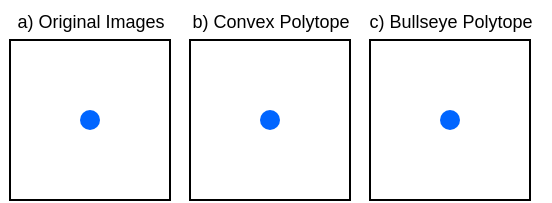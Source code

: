 <mxfile version="16.2.4" type="github">
  <diagram id="n19dWxNPql3A_Z4yUUAx" name="Page-1">
    <mxGraphModel dx="1422" dy="705" grid="1" gridSize="10" guides="1" tooltips="1" connect="1" arrows="1" fold="1" page="1" pageScale="1" pageWidth="827" pageHeight="1169" math="0" shadow="0">
      <root>
        <mxCell id="0" />
        <mxCell id="1" parent="0" />
        <mxCell id="44RcO6OPjRykOQoV6bxz-2" value="" style="whiteSpace=wrap;html=1;aspect=fixed;" vertex="1" parent="1">
          <mxGeometry x="370" y="320" width="80" height="80" as="geometry" />
        </mxCell>
        <mxCell id="44RcO6OPjRykOQoV6bxz-3" value="" style="whiteSpace=wrap;html=1;aspect=fixed;" vertex="1" parent="1">
          <mxGeometry x="460" y="320" width="80" height="80" as="geometry" />
        </mxCell>
        <mxCell id="44RcO6OPjRykOQoV6bxz-4" value="" style="whiteSpace=wrap;html=1;aspect=fixed;" vertex="1" parent="1">
          <mxGeometry x="550" y="320" width="80" height="80" as="geometry" />
        </mxCell>
        <mxCell id="44RcO6OPjRykOQoV6bxz-5" value="" style="shape=image;html=1;verticalAlign=top;verticalLabelPosition=bottom;labelBackgroundColor=#ffffff;imageAspect=0;aspect=fixed;image=https://cdn0.iconfinder.com/data/icons/octicons/1024/primitive-dot-128.png" vertex="1" parent="1">
          <mxGeometry x="401" y="320" width="18" height="18" as="geometry" />
        </mxCell>
        <mxCell id="44RcO6OPjRykOQoV6bxz-9" value="" style="shape=ellipse;fillColor=#0065FF;strokeColor=none;html=1;sketch=0;" vertex="1" parent="1">
          <mxGeometry x="405" y="355" width="10" height="10" as="geometry" />
        </mxCell>
        <mxCell id="44RcO6OPjRykOQoV6bxz-10" value="" style="shape=image;html=1;verticalAlign=top;verticalLabelPosition=bottom;labelBackgroundColor=#ffffff;imageAspect=0;aspect=fixed;image=https://cdn0.iconfinder.com/data/icons/octicons/1024/primitive-dot-128.png" vertex="1" parent="1">
          <mxGeometry x="391" y="330" width="18" height="18" as="geometry" />
        </mxCell>
        <mxCell id="44RcO6OPjRykOQoV6bxz-11" value="" style="shape=image;html=1;verticalAlign=top;verticalLabelPosition=bottom;labelBackgroundColor=#ffffff;imageAspect=0;aspect=fixed;image=https://cdn0.iconfinder.com/data/icons/octicons/1024/primitive-dot-128.png" vertex="1" parent="1">
          <mxGeometry x="409" y="330" width="18" height="18" as="geometry" />
        </mxCell>
        <mxCell id="44RcO6OPjRykOQoV6bxz-12" value="" style="shape=image;html=1;verticalAlign=top;verticalLabelPosition=bottom;labelBackgroundColor=#ffffff;imageAspect=0;aspect=fixed;image=https://cdn0.iconfinder.com/data/icons/octicons/1024/primitive-dot-128.png" vertex="1" parent="1">
          <mxGeometry x="419" y="320" width="18" height="18" as="geometry" />
        </mxCell>
        <mxCell id="44RcO6OPjRykOQoV6bxz-13" value="" style="shape=image;html=1;verticalAlign=top;verticalLabelPosition=bottom;labelBackgroundColor=#ffffff;imageAspect=0;aspect=fixed;image=https://cdn0.iconfinder.com/data/icons/octicons/1024/primitive-dot-128.png" vertex="1" parent="1">
          <mxGeometry x="432" y="338" width="18" height="18" as="geometry" />
        </mxCell>
        <mxCell id="44RcO6OPjRykOQoV6bxz-19" value="" style="shape=ellipse;fillColor=#0065FF;strokeColor=none;html=1;sketch=0;" vertex="1" parent="1">
          <mxGeometry x="495" y="355" width="10" height="10" as="geometry" />
        </mxCell>
        <mxCell id="44RcO6OPjRykOQoV6bxz-20" value="" style="shape=ellipse;fillColor=#0065FF;strokeColor=none;html=1;sketch=0;" vertex="1" parent="1">
          <mxGeometry x="585" y="355" width="10" height="10" as="geometry" />
        </mxCell>
        <mxCell id="44RcO6OPjRykOQoV6bxz-21" value="" style="shape=image;html=1;verticalAlign=top;verticalLabelPosition=bottom;labelBackgroundColor=#ffffff;imageAspect=0;aspect=fixed;image=https://cdn0.iconfinder.com/data/icons/octicons/1024/primitive-dot-128.png" vertex="1" parent="1">
          <mxGeometry x="477" y="351" width="18" height="18" as="geometry" />
        </mxCell>
        <mxCell id="44RcO6OPjRykOQoV6bxz-22" value="" style="shape=image;html=1;verticalAlign=top;verticalLabelPosition=bottom;labelBackgroundColor=#ffffff;imageAspect=0;aspect=fixed;image=https://cdn0.iconfinder.com/data/icons/octicons/1024/primitive-dot-128.png" vertex="1" parent="1">
          <mxGeometry x="505" y="351" width="18" height="18" as="geometry" />
        </mxCell>
        <mxCell id="44RcO6OPjRykOQoV6bxz-23" value="" style="shape=image;html=1;verticalAlign=top;verticalLabelPosition=bottom;labelBackgroundColor=#ffffff;imageAspect=0;aspect=fixed;image=https://cdn0.iconfinder.com/data/icons/octicons/1024/primitive-dot-128.png" vertex="1" parent="1">
          <mxGeometry x="491" y="330" width="18" height="18" as="geometry" />
        </mxCell>
        <mxCell id="44RcO6OPjRykOQoV6bxz-24" value="" style="shape=image;html=1;verticalAlign=top;verticalLabelPosition=bottom;labelBackgroundColor=#ffffff;imageAspect=0;aspect=fixed;image=https://cdn0.iconfinder.com/data/icons/octicons/1024/primitive-dot-128.png" vertex="1" parent="1">
          <mxGeometry x="509" y="320" width="18" height="18" as="geometry" />
        </mxCell>
        <mxCell id="44RcO6OPjRykOQoV6bxz-25" value="" style="shape=image;html=1;verticalAlign=top;verticalLabelPosition=bottom;labelBackgroundColor=#ffffff;imageAspect=0;aspect=fixed;image=https://cdn0.iconfinder.com/data/icons/octicons/1024/primitive-dot-128.png" vertex="1" parent="1">
          <mxGeometry x="522" y="337" width="18" height="18" as="geometry" />
        </mxCell>
        <mxCell id="44RcO6OPjRykOQoV6bxz-26" value="" style="shape=image;html=1;verticalAlign=top;verticalLabelPosition=bottom;labelBackgroundColor=#ffffff;imageAspect=0;aspect=fixed;image=https://cdn0.iconfinder.com/data/icons/octicons/1024/primitive-dot-128.png" vertex="1" parent="1">
          <mxGeometry x="566" y="351" width="18" height="18" as="geometry" />
        </mxCell>
        <mxCell id="44RcO6OPjRykOQoV6bxz-27" value="" style="shape=image;html=1;verticalAlign=top;verticalLabelPosition=bottom;labelBackgroundColor=#ffffff;imageAspect=0;aspect=fixed;image=https://cdn0.iconfinder.com/data/icons/octicons/1024/primitive-dot-128.png" vertex="1" parent="1">
          <mxGeometry x="596" y="351" width="18" height="18" as="geometry" />
        </mxCell>
        <mxCell id="44RcO6OPjRykOQoV6bxz-28" value="" style="shape=image;html=1;verticalAlign=top;verticalLabelPosition=bottom;labelBackgroundColor=#ffffff;imageAspect=0;aspect=fixed;image=https://cdn0.iconfinder.com/data/icons/octicons/1024/primitive-dot-128.png" vertex="1" parent="1">
          <mxGeometry x="577" y="337" width="18" height="18" as="geometry" />
        </mxCell>
        <mxCell id="44RcO6OPjRykOQoV6bxz-29" value="" style="shape=image;html=1;verticalAlign=top;verticalLabelPosition=bottom;labelBackgroundColor=#ffffff;imageAspect=0;aspect=fixed;image=https://cdn0.iconfinder.com/data/icons/octicons/1024/primitive-dot-128.png" vertex="1" parent="1">
          <mxGeometry x="595" y="333" width="18" height="18" as="geometry" />
        </mxCell>
        <mxCell id="44RcO6OPjRykOQoV6bxz-30" value="" style="shape=image;html=1;verticalAlign=top;verticalLabelPosition=bottom;labelBackgroundColor=#ffffff;imageAspect=0;aspect=fixed;image=https://cdn0.iconfinder.com/data/icons/octicons/1024/primitive-dot-128.png" vertex="1" parent="1">
          <mxGeometry x="581" y="369" width="18" height="18" as="geometry" />
        </mxCell>
        <mxCell id="44RcO6OPjRykOQoV6bxz-31" value="&lt;font style=&quot;font-size: 9px&quot;&gt;a) Original Images&lt;/font&gt;" style="text;html=1;align=center;verticalAlign=middle;resizable=0;points=[];autosize=1;strokeColor=none;fillColor=none;" vertex="1" parent="1">
          <mxGeometry x="365" y="300" width="90" height="20" as="geometry" />
        </mxCell>
        <mxCell id="44RcO6OPjRykOQoV6bxz-32" value="&lt;font style=&quot;font-size: 9px&quot;&gt;b) Convex Polytope&lt;/font&gt;" style="text;html=1;align=center;verticalAlign=middle;resizable=0;points=[];autosize=1;strokeColor=none;fillColor=none;" vertex="1" parent="1">
          <mxGeometry x="455" y="300" width="90" height="20" as="geometry" />
        </mxCell>
        <mxCell id="44RcO6OPjRykOQoV6bxz-33" value="&lt;font style=&quot;font-size: 9px&quot;&gt;c) Bullseye Polytope&lt;/font&gt;" style="text;html=1;align=center;verticalAlign=middle;resizable=0;points=[];autosize=1;strokeColor=none;fillColor=none;" vertex="1" parent="1">
          <mxGeometry x="540" y="300" width="100" height="20" as="geometry" />
        </mxCell>
      </root>
    </mxGraphModel>
  </diagram>
</mxfile>
